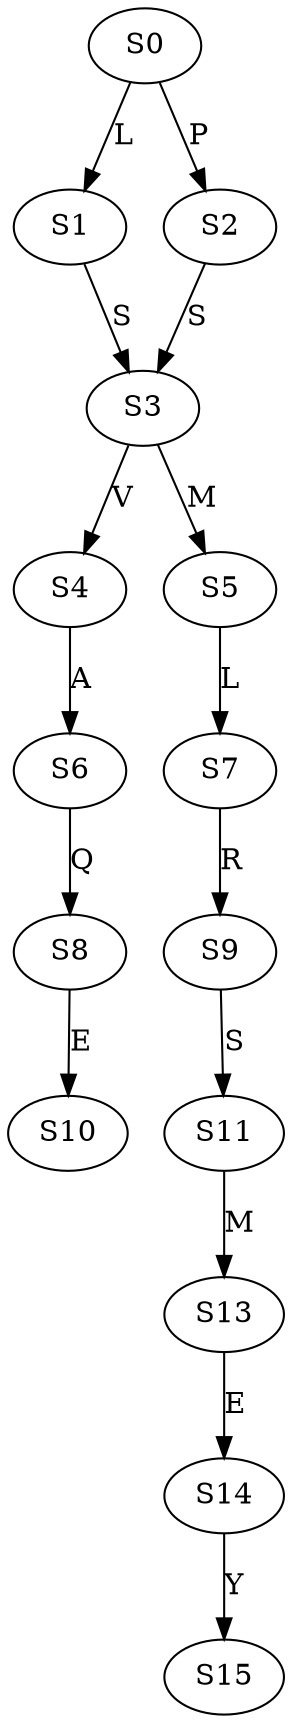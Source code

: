 strict digraph  {
	S0 -> S1 [ label = L ];
	S0 -> S2 [ label = P ];
	S1 -> S3 [ label = S ];
	S2 -> S3 [ label = S ];
	S3 -> S4 [ label = V ];
	S3 -> S5 [ label = M ];
	S4 -> S6 [ label = A ];
	S5 -> S7 [ label = L ];
	S6 -> S8 [ label = Q ];
	S7 -> S9 [ label = R ];
	S8 -> S10 [ label = E ];
	S9 -> S11 [ label = S ];
	S11 -> S13 [ label = M ];
	S13 -> S14 [ label = E ];
	S14 -> S15 [ label = Y ];
}

